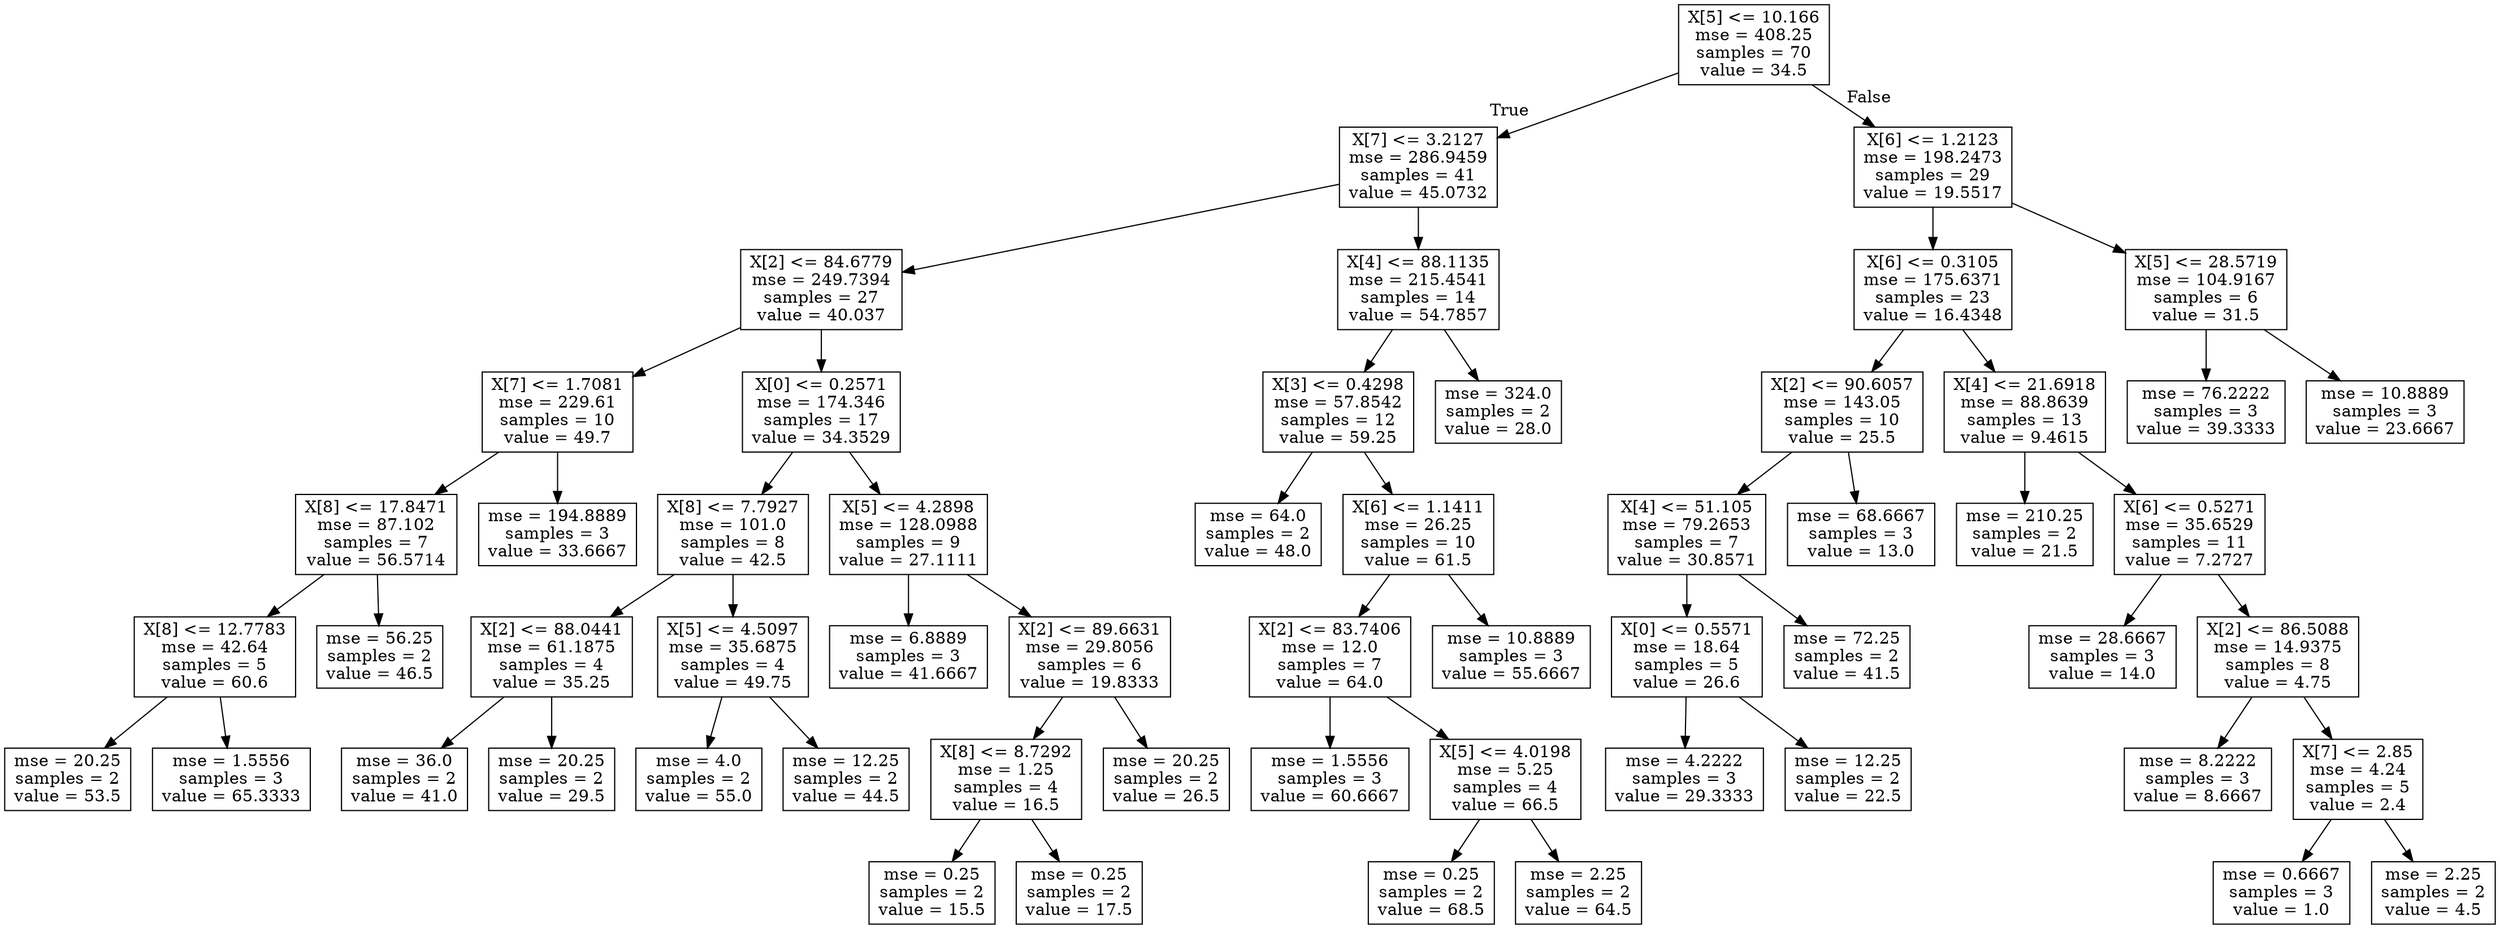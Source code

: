 digraph Tree {
node [shape=box] ;
0 [label="X[5] <= 10.166\nmse = 408.25\nsamples = 70\nvalue = 34.5"] ;
1 [label="X[7] <= 3.2127\nmse = 286.9459\nsamples = 41\nvalue = 45.0732"] ;
0 -> 1 [labeldistance=2.5, labelangle=45, headlabel="True"] ;
2 [label="X[2] <= 84.6779\nmse = 249.7394\nsamples = 27\nvalue = 40.037"] ;
1 -> 2 ;
3 [label="X[7] <= 1.7081\nmse = 229.61\nsamples = 10\nvalue = 49.7"] ;
2 -> 3 ;
4 [label="X[8] <= 17.8471\nmse = 87.102\nsamples = 7\nvalue = 56.5714"] ;
3 -> 4 ;
5 [label="X[8] <= 12.7783\nmse = 42.64\nsamples = 5\nvalue = 60.6"] ;
4 -> 5 ;
6 [label="mse = 20.25\nsamples = 2\nvalue = 53.5"] ;
5 -> 6 ;
7 [label="mse = 1.5556\nsamples = 3\nvalue = 65.3333"] ;
5 -> 7 ;
8 [label="mse = 56.25\nsamples = 2\nvalue = 46.5"] ;
4 -> 8 ;
9 [label="mse = 194.8889\nsamples = 3\nvalue = 33.6667"] ;
3 -> 9 ;
10 [label="X[0] <= 0.2571\nmse = 174.346\nsamples = 17\nvalue = 34.3529"] ;
2 -> 10 ;
11 [label="X[8] <= 7.7927\nmse = 101.0\nsamples = 8\nvalue = 42.5"] ;
10 -> 11 ;
12 [label="X[2] <= 88.0441\nmse = 61.1875\nsamples = 4\nvalue = 35.25"] ;
11 -> 12 ;
13 [label="mse = 36.0\nsamples = 2\nvalue = 41.0"] ;
12 -> 13 ;
14 [label="mse = 20.25\nsamples = 2\nvalue = 29.5"] ;
12 -> 14 ;
15 [label="X[5] <= 4.5097\nmse = 35.6875\nsamples = 4\nvalue = 49.75"] ;
11 -> 15 ;
16 [label="mse = 4.0\nsamples = 2\nvalue = 55.0"] ;
15 -> 16 ;
17 [label="mse = 12.25\nsamples = 2\nvalue = 44.5"] ;
15 -> 17 ;
18 [label="X[5] <= 4.2898\nmse = 128.0988\nsamples = 9\nvalue = 27.1111"] ;
10 -> 18 ;
19 [label="mse = 6.8889\nsamples = 3\nvalue = 41.6667"] ;
18 -> 19 ;
20 [label="X[2] <= 89.6631\nmse = 29.8056\nsamples = 6\nvalue = 19.8333"] ;
18 -> 20 ;
21 [label="X[8] <= 8.7292\nmse = 1.25\nsamples = 4\nvalue = 16.5"] ;
20 -> 21 ;
22 [label="mse = 0.25\nsamples = 2\nvalue = 15.5"] ;
21 -> 22 ;
23 [label="mse = 0.25\nsamples = 2\nvalue = 17.5"] ;
21 -> 23 ;
24 [label="mse = 20.25\nsamples = 2\nvalue = 26.5"] ;
20 -> 24 ;
25 [label="X[4] <= 88.1135\nmse = 215.4541\nsamples = 14\nvalue = 54.7857"] ;
1 -> 25 ;
26 [label="X[3] <= 0.4298\nmse = 57.8542\nsamples = 12\nvalue = 59.25"] ;
25 -> 26 ;
27 [label="mse = 64.0\nsamples = 2\nvalue = 48.0"] ;
26 -> 27 ;
28 [label="X[6] <= 1.1411\nmse = 26.25\nsamples = 10\nvalue = 61.5"] ;
26 -> 28 ;
29 [label="X[2] <= 83.7406\nmse = 12.0\nsamples = 7\nvalue = 64.0"] ;
28 -> 29 ;
30 [label="mse = 1.5556\nsamples = 3\nvalue = 60.6667"] ;
29 -> 30 ;
31 [label="X[5] <= 4.0198\nmse = 5.25\nsamples = 4\nvalue = 66.5"] ;
29 -> 31 ;
32 [label="mse = 0.25\nsamples = 2\nvalue = 68.5"] ;
31 -> 32 ;
33 [label="mse = 2.25\nsamples = 2\nvalue = 64.5"] ;
31 -> 33 ;
34 [label="mse = 10.8889\nsamples = 3\nvalue = 55.6667"] ;
28 -> 34 ;
35 [label="mse = 324.0\nsamples = 2\nvalue = 28.0"] ;
25 -> 35 ;
36 [label="X[6] <= 1.2123\nmse = 198.2473\nsamples = 29\nvalue = 19.5517"] ;
0 -> 36 [labeldistance=2.5, labelangle=-45, headlabel="False"] ;
37 [label="X[6] <= 0.3105\nmse = 175.6371\nsamples = 23\nvalue = 16.4348"] ;
36 -> 37 ;
38 [label="X[2] <= 90.6057\nmse = 143.05\nsamples = 10\nvalue = 25.5"] ;
37 -> 38 ;
39 [label="X[4] <= 51.105\nmse = 79.2653\nsamples = 7\nvalue = 30.8571"] ;
38 -> 39 ;
40 [label="X[0] <= 0.5571\nmse = 18.64\nsamples = 5\nvalue = 26.6"] ;
39 -> 40 ;
41 [label="mse = 4.2222\nsamples = 3\nvalue = 29.3333"] ;
40 -> 41 ;
42 [label="mse = 12.25\nsamples = 2\nvalue = 22.5"] ;
40 -> 42 ;
43 [label="mse = 72.25\nsamples = 2\nvalue = 41.5"] ;
39 -> 43 ;
44 [label="mse = 68.6667\nsamples = 3\nvalue = 13.0"] ;
38 -> 44 ;
45 [label="X[4] <= 21.6918\nmse = 88.8639\nsamples = 13\nvalue = 9.4615"] ;
37 -> 45 ;
46 [label="mse = 210.25\nsamples = 2\nvalue = 21.5"] ;
45 -> 46 ;
47 [label="X[6] <= 0.5271\nmse = 35.6529\nsamples = 11\nvalue = 7.2727"] ;
45 -> 47 ;
48 [label="mse = 28.6667\nsamples = 3\nvalue = 14.0"] ;
47 -> 48 ;
49 [label="X[2] <= 86.5088\nmse = 14.9375\nsamples = 8\nvalue = 4.75"] ;
47 -> 49 ;
50 [label="mse = 8.2222\nsamples = 3\nvalue = 8.6667"] ;
49 -> 50 ;
51 [label="X[7] <= 2.85\nmse = 4.24\nsamples = 5\nvalue = 2.4"] ;
49 -> 51 ;
52 [label="mse = 0.6667\nsamples = 3\nvalue = 1.0"] ;
51 -> 52 ;
53 [label="mse = 2.25\nsamples = 2\nvalue = 4.5"] ;
51 -> 53 ;
54 [label="X[5] <= 28.5719\nmse = 104.9167\nsamples = 6\nvalue = 31.5"] ;
36 -> 54 ;
55 [label="mse = 76.2222\nsamples = 3\nvalue = 39.3333"] ;
54 -> 55 ;
56 [label="mse = 10.8889\nsamples = 3\nvalue = 23.6667"] ;
54 -> 56 ;
}